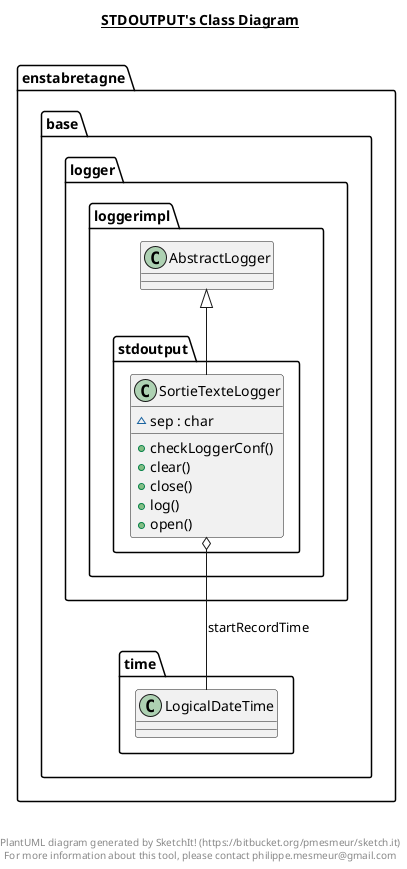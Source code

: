 @startuml

title __STDOUTPUT's Class Diagram__\n

  namespace enstabretagne.base {
    namespace logger {
      namespace loggerimpl {
        namespace stdoutput {
          class enstabretagne.base.logger.loggerimpl.stdoutput.SortieTexteLogger {
              ~ sep : char
              + checkLoggerConf()
              + clear()
              + close()
              + log()
              + open()
          }
        }
      }
    }
  }
  

  enstabretagne.base.logger.loggerimpl.stdoutput.SortieTexteLogger -up-|> enstabretagne.base.logger.loggerimpl.AbstractLogger
  enstabretagne.base.logger.loggerimpl.stdoutput.SortieTexteLogger o-- enstabretagne.base.time.LogicalDateTime : startRecordTime


right footer


PlantUML diagram generated by SketchIt! (https://bitbucket.org/pmesmeur/sketch.it)
For more information about this tool, please contact philippe.mesmeur@gmail.com
endfooter

@enduml
